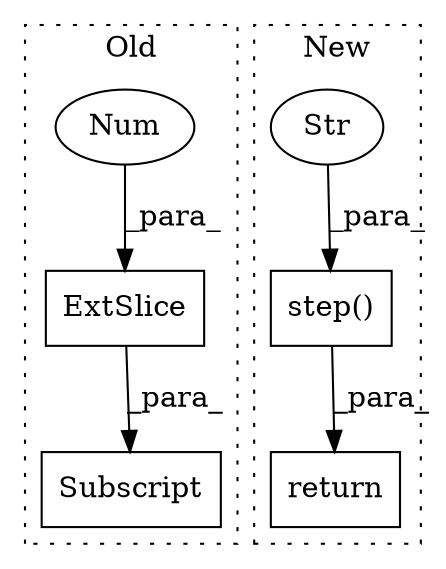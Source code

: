digraph G {
subgraph cluster0 {
1 [label="ExtSlice" a="85" s="2965" l="4" shape="box"];
3 [label="Subscript" a="63" s="2965,0" l="9,0" shape="box"];
4 [label="Num" a="76" s="2972" l="1" shape="ellipse"];
label = "Old";
style="dotted";
}
subgraph cluster1 {
2 [label="step()" a="75" s="3548,3582" l="10,1" shape="box"];
5 [label="Str" a="66" s="3575" l="7" shape="ellipse"];
6 [label="return" a="93" s="3541" l="7" shape="box"];
label = "New";
style="dotted";
}
1 -> 3 [label="_para_"];
2 -> 6 [label="_para_"];
4 -> 1 [label="_para_"];
5 -> 2 [label="_para_"];
}